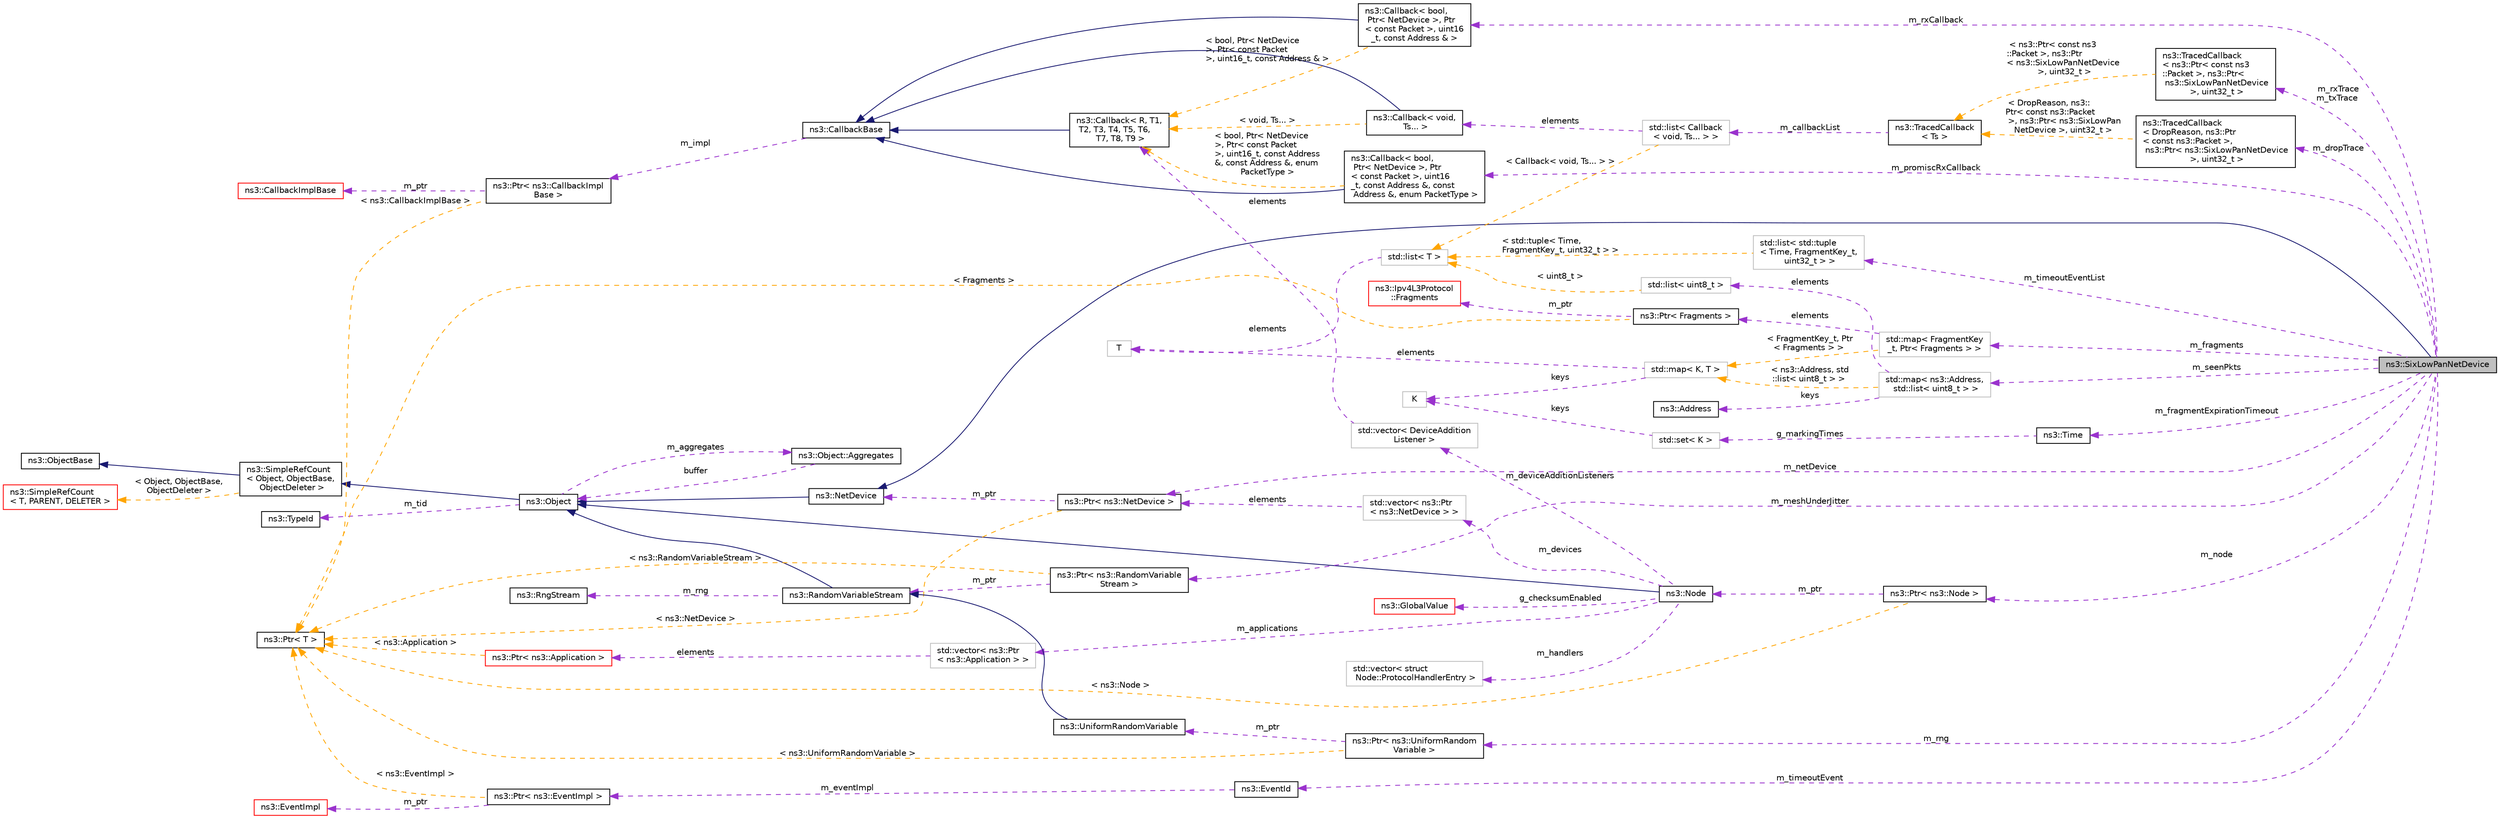 digraph "ns3::SixLowPanNetDevice"
{
 // LATEX_PDF_SIZE
  edge [fontname="Helvetica",fontsize="10",labelfontname="Helvetica",labelfontsize="10"];
  node [fontname="Helvetica",fontsize="10",shape=record];
  rankdir="LR";
  Node1 [label="ns3::SixLowPanNetDevice",height=0.2,width=0.4,color="black", fillcolor="grey75", style="filled", fontcolor="black",tooltip="Shim performing 6LoWPAN compression, decompression and fragmentation."];
  Node2 -> Node1 [dir="back",color="midnightblue",fontsize="10",style="solid",fontname="Helvetica"];
  Node2 [label="ns3::NetDevice",height=0.2,width=0.4,color="black", fillcolor="white", style="filled",URL="$classns3_1_1_net_device.html",tooltip="Network layer to device interface."];
  Node3 -> Node2 [dir="back",color="midnightblue",fontsize="10",style="solid",fontname="Helvetica"];
  Node3 [label="ns3::Object",height=0.2,width=0.4,color="black", fillcolor="white", style="filled",URL="$classns3_1_1_object.html",tooltip="A base class which provides memory management and object aggregation."];
  Node4 -> Node3 [dir="back",color="midnightblue",fontsize="10",style="solid",fontname="Helvetica"];
  Node4 [label="ns3::SimpleRefCount\l\< Object, ObjectBase,\l ObjectDeleter \>",height=0.2,width=0.4,color="black", fillcolor="white", style="filled",URL="$classns3_1_1_simple_ref_count.html",tooltip=" "];
  Node5 -> Node4 [dir="back",color="midnightblue",fontsize="10",style="solid",fontname="Helvetica"];
  Node5 [label="ns3::ObjectBase",height=0.2,width=0.4,color="black", fillcolor="white", style="filled",URL="$classns3_1_1_object_base.html",tooltip="Anchor the ns-3 type and attribute system."];
  Node6 -> Node4 [dir="back",color="orange",fontsize="10",style="dashed",label=" \< Object, ObjectBase,\l ObjectDeleter \>" ,fontname="Helvetica"];
  Node6 [label="ns3::SimpleRefCount\l\< T, PARENT, DELETER \>",height=0.2,width=0.4,color="red", fillcolor="white", style="filled",URL="$classns3_1_1_simple_ref_count.html",tooltip="A template-based reference counting class."];
  Node8 -> Node3 [dir="back",color="darkorchid3",fontsize="10",style="dashed",label=" m_tid" ,fontname="Helvetica"];
  Node8 [label="ns3::TypeId",height=0.2,width=0.4,color="black", fillcolor="white", style="filled",URL="$classns3_1_1_type_id.html",tooltip="a unique identifier for an interface."];
  Node9 -> Node3 [dir="back",color="darkorchid3",fontsize="10",style="dashed",label=" m_aggregates" ,fontname="Helvetica"];
  Node9 [label="ns3::Object::Aggregates",height=0.2,width=0.4,color="black", fillcolor="white", style="filled",URL="$structns3_1_1_object_1_1_aggregates.html",tooltip="The list of Objects aggregated to this one."];
  Node3 -> Node9 [dir="back",color="darkorchid3",fontsize="10",style="dashed",label=" buffer" ,fontname="Helvetica"];
  Node10 -> Node1 [dir="back",color="darkorchid3",fontsize="10",style="dashed",label=" m_promiscRxCallback" ,fontname="Helvetica"];
  Node10 [label="ns3::Callback\< bool,\l Ptr\< NetDevice \>, Ptr\l\< const Packet \>, uint16\l_t, const Address &, const\l Address &, enum PacketType \>",height=0.2,width=0.4,color="black", fillcolor="white", style="filled",URL="$classns3_1_1_callback.html",tooltip=" "];
  Node11 -> Node10 [dir="back",color="midnightblue",fontsize="10",style="solid",fontname="Helvetica"];
  Node11 [label="ns3::CallbackBase",height=0.2,width=0.4,color="black", fillcolor="white", style="filled",URL="$classns3_1_1_callback_base.html",tooltip="Base class for Callback class."];
  Node12 -> Node11 [dir="back",color="darkorchid3",fontsize="10",style="dashed",label=" m_impl" ,fontname="Helvetica"];
  Node12 [label="ns3::Ptr\< ns3::CallbackImpl\lBase \>",height=0.2,width=0.4,color="black", fillcolor="white", style="filled",URL="$classns3_1_1_ptr.html",tooltip=" "];
  Node13 -> Node12 [dir="back",color="darkorchid3",fontsize="10",style="dashed",label=" m_ptr" ,fontname="Helvetica"];
  Node13 [label="ns3::CallbackImplBase",height=0.2,width=0.4,color="red", fillcolor="white", style="filled",URL="$classns3_1_1_callback_impl_base.html",tooltip="Abstract base class for CallbackImpl Provides reference counting and equality test."];
  Node15 -> Node12 [dir="back",color="orange",fontsize="10",style="dashed",label=" \< ns3::CallbackImplBase \>" ,fontname="Helvetica"];
  Node15 [label="ns3::Ptr\< T \>",height=0.2,width=0.4,color="black", fillcolor="white", style="filled",URL="$classns3_1_1_ptr.html",tooltip="Smart pointer class similar to boost::intrusive_ptr."];
  Node16 -> Node10 [dir="back",color="orange",fontsize="10",style="dashed",label=" \< bool, Ptr\< NetDevice\l \>, Ptr\< const Packet\l \>, uint16_t, const Address\l &, const Address &, enum\l PacketType \>" ,fontname="Helvetica"];
  Node16 [label="ns3::Callback\< R, T1,\l T2, T3, T4, T5, T6,\l T7, T8, T9 \>",height=0.2,width=0.4,color="black", fillcolor="white", style="filled",URL="$classns3_1_1_callback.html",tooltip="Callback template class."];
  Node11 -> Node16 [dir="back",color="midnightblue",fontsize="10",style="solid",fontname="Helvetica"];
  Node17 -> Node1 [dir="back",color="darkorchid3",fontsize="10",style="dashed",label=" m_dropTrace" ,fontname="Helvetica"];
  Node17 [label="ns3::TracedCallback\l\< DropReason, ns3::Ptr\l\< const ns3::Packet \>,\l ns3::Ptr\< ns3::SixLowPanNetDevice\l \>, uint32_t \>",height=0.2,width=0.4,color="black", fillcolor="white", style="filled",URL="$classns3_1_1_traced_callback.html",tooltip=" "];
  Node18 -> Node17 [dir="back",color="orange",fontsize="10",style="dashed",label=" \< DropReason, ns3::\lPtr\< const ns3::Packet\l \>, ns3::Ptr\< ns3::SixLowPan\lNetDevice \>, uint32_t \>" ,fontname="Helvetica"];
  Node18 [label="ns3::TracedCallback\l\< Ts \>",height=0.2,width=0.4,color="black", fillcolor="white", style="filled",URL="$classns3_1_1_traced_callback.html",tooltip="Forward calls to a chain of Callback."];
  Node19 -> Node18 [dir="back",color="darkorchid3",fontsize="10",style="dashed",label=" m_callbackList" ,fontname="Helvetica"];
  Node19 [label="std::list\< Callback\l\< void, Ts... \> \>",height=0.2,width=0.4,color="grey75", fillcolor="white", style="filled",tooltip=" "];
  Node20 -> Node19 [dir="back",color="darkorchid3",fontsize="10",style="dashed",label=" elements" ,fontname="Helvetica"];
  Node20 [label="ns3::Callback\< void,\l Ts... \>",height=0.2,width=0.4,color="black", fillcolor="white", style="filled",URL="$classns3_1_1_callback.html",tooltip=" "];
  Node11 -> Node20 [dir="back",color="midnightblue",fontsize="10",style="solid",fontname="Helvetica"];
  Node16 -> Node20 [dir="back",color="orange",fontsize="10",style="dashed",label=" \< void, Ts... \>" ,fontname="Helvetica"];
  Node21 -> Node19 [dir="back",color="orange",fontsize="10",style="dashed",label=" \< Callback\< void, Ts... \> \>" ,fontname="Helvetica"];
  Node21 [label="std::list\< T \>",height=0.2,width=0.4,color="grey75", fillcolor="white", style="filled",tooltip=" "];
  Node22 -> Node21 [dir="back",color="darkorchid3",fontsize="10",style="dashed",label=" elements" ,fontname="Helvetica"];
  Node22 [label="T",height=0.2,width=0.4,color="grey75", fillcolor="white", style="filled",tooltip=" "];
  Node23 -> Node1 [dir="back",color="darkorchid3",fontsize="10",style="dashed",label=" m_node" ,fontname="Helvetica"];
  Node23 [label="ns3::Ptr\< ns3::Node \>",height=0.2,width=0.4,color="black", fillcolor="white", style="filled",URL="$classns3_1_1_ptr.html",tooltip=" "];
  Node24 -> Node23 [dir="back",color="darkorchid3",fontsize="10",style="dashed",label=" m_ptr" ,fontname="Helvetica"];
  Node24 [label="ns3::Node",height=0.2,width=0.4,color="black", fillcolor="white", style="filled",URL="$classns3_1_1_node.html",tooltip="A network Node."];
  Node3 -> Node24 [dir="back",color="midnightblue",fontsize="10",style="solid",fontname="Helvetica"];
  Node25 -> Node24 [dir="back",color="darkorchid3",fontsize="10",style="dashed",label=" m_applications" ,fontname="Helvetica"];
  Node25 [label="std::vector\< ns3::Ptr\l\< ns3::Application \> \>",height=0.2,width=0.4,color="grey75", fillcolor="white", style="filled",tooltip=" "];
  Node26 -> Node25 [dir="back",color="darkorchid3",fontsize="10",style="dashed",label=" elements" ,fontname="Helvetica"];
  Node26 [label="ns3::Ptr\< ns3::Application \>",height=0.2,width=0.4,color="red", fillcolor="white", style="filled",URL="$classns3_1_1_ptr.html",tooltip=" "];
  Node15 -> Node26 [dir="back",color="orange",fontsize="10",style="dashed",label=" \< ns3::Application \>" ,fontname="Helvetica"];
  Node36 -> Node24 [dir="back",color="darkorchid3",fontsize="10",style="dashed",label=" m_devices" ,fontname="Helvetica"];
  Node36 [label="std::vector\< ns3::Ptr\l\< ns3::NetDevice \> \>",height=0.2,width=0.4,color="grey75", fillcolor="white", style="filled",tooltip=" "];
  Node37 -> Node36 [dir="back",color="darkorchid3",fontsize="10",style="dashed",label=" elements" ,fontname="Helvetica"];
  Node37 [label="ns3::Ptr\< ns3::NetDevice \>",height=0.2,width=0.4,color="black", fillcolor="white", style="filled",URL="$classns3_1_1_ptr.html",tooltip=" "];
  Node2 -> Node37 [dir="back",color="darkorchid3",fontsize="10",style="dashed",label=" m_ptr" ,fontname="Helvetica"];
  Node15 -> Node37 [dir="back",color="orange",fontsize="10",style="dashed",label=" \< ns3::NetDevice \>" ,fontname="Helvetica"];
  Node38 -> Node24 [dir="back",color="darkorchid3",fontsize="10",style="dashed",label=" g_checksumEnabled" ,fontname="Helvetica"];
  Node38 [label="ns3::GlobalValue",height=0.2,width=0.4,color="red", fillcolor="white", style="filled",URL="$classns3_1_1_global_value.html",tooltip="Hold a so-called 'global value'."];
  Node47 -> Node24 [dir="back",color="darkorchid3",fontsize="10",style="dashed",label=" m_handlers" ,fontname="Helvetica"];
  Node47 [label="std::vector\< struct\l Node::ProtocolHandlerEntry \>",height=0.2,width=0.4,color="grey75", fillcolor="white", style="filled",tooltip=" "];
  Node50 -> Node24 [dir="back",color="darkorchid3",fontsize="10",style="dashed",label=" m_deviceAdditionListeners" ,fontname="Helvetica"];
  Node50 [label="std::vector\< DeviceAddition\lListener \>",height=0.2,width=0.4,color="grey75", fillcolor="white", style="filled",tooltip=" "];
  Node16 -> Node50 [dir="back",color="darkorchid3",fontsize="10",style="dashed",label=" elements" ,fontname="Helvetica"];
  Node15 -> Node23 [dir="back",color="orange",fontsize="10",style="dashed",label=" \< ns3::Node \>" ,fontname="Helvetica"];
  Node51 -> Node1 [dir="back",color="darkorchid3",fontsize="10",style="dashed",label=" m_fragments" ,fontname="Helvetica"];
  Node51 [label="std::map\< FragmentKey\l_t, Ptr\< Fragments \> \>",height=0.2,width=0.4,color="grey75", fillcolor="white", style="filled",tooltip=" "];
  Node52 -> Node51 [dir="back",color="darkorchid3",fontsize="10",style="dashed",label=" elements" ,fontname="Helvetica"];
  Node52 [label="ns3::Ptr\< Fragments \>",height=0.2,width=0.4,color="black", fillcolor="white", style="filled",URL="$classns3_1_1_ptr.html",tooltip=" "];
  Node53 -> Node52 [dir="back",color="darkorchid3",fontsize="10",style="dashed",label=" m_ptr" ,fontname="Helvetica"];
  Node53 [label="ns3::Ipv4L3Protocol\l::Fragments",height=0.2,width=0.4,color="red", fillcolor="white", style="filled",URL="$classns3_1_1_ipv4_l3_protocol_1_1_fragments.html",tooltip="A Set of Fragment belonging to the same packet (src, dst, identification and proto)"];
  Node15 -> Node52 [dir="back",color="orange",fontsize="10",style="dashed",label=" \< Fragments \>" ,fontname="Helvetica"];
  Node57 -> Node51 [dir="back",color="orange",fontsize="10",style="dashed",label=" \< FragmentKey_t, Ptr\l\< Fragments \> \>" ,fontname="Helvetica"];
  Node57 [label="std::map\< K, T \>",height=0.2,width=0.4,color="grey75", fillcolor="white", style="filled",tooltip=" "];
  Node34 -> Node57 [dir="back",color="darkorchid3",fontsize="10",style="dashed",label=" keys" ,fontname="Helvetica"];
  Node34 [label="K",height=0.2,width=0.4,color="grey75", fillcolor="white", style="filled",tooltip=" "];
  Node22 -> Node57 [dir="back",color="darkorchid3",fontsize="10",style="dashed",label=" elements" ,fontname="Helvetica"];
  Node28 -> Node1 [dir="back",color="darkorchid3",fontsize="10",style="dashed",label=" m_timeoutEvent" ,fontname="Helvetica"];
  Node28 [label="ns3::EventId",height=0.2,width=0.4,color="black", fillcolor="white", style="filled",URL="$classns3_1_1_event_id.html",tooltip="An identifier for simulation events."];
  Node29 -> Node28 [dir="back",color="darkorchid3",fontsize="10",style="dashed",label=" m_eventImpl" ,fontname="Helvetica"];
  Node29 [label="ns3::Ptr\< ns3::EventImpl \>",height=0.2,width=0.4,color="black", fillcolor="white", style="filled",URL="$classns3_1_1_ptr.html",tooltip=" "];
  Node30 -> Node29 [dir="back",color="darkorchid3",fontsize="10",style="dashed",label=" m_ptr" ,fontname="Helvetica"];
  Node30 [label="ns3::EventImpl",height=0.2,width=0.4,color="red", fillcolor="white", style="filled",URL="$classns3_1_1_event_impl.html",tooltip="A simulation event."];
  Node15 -> Node29 [dir="back",color="orange",fontsize="10",style="dashed",label=" \< ns3::EventImpl \>" ,fontname="Helvetica"];
  Node58 -> Node1 [dir="back",color="darkorchid3",fontsize="10",style="dashed",label=" m_rxTrace\nm_txTrace" ,fontname="Helvetica"];
  Node58 [label="ns3::TracedCallback\l\< ns3::Ptr\< const ns3\l::Packet \>, ns3::Ptr\<\l ns3::SixLowPanNetDevice\l \>, uint32_t \>",height=0.2,width=0.4,color="black", fillcolor="white", style="filled",URL="$classns3_1_1_traced_callback.html",tooltip=" "];
  Node18 -> Node58 [dir="back",color="orange",fontsize="10",style="dashed",label=" \< ns3::Ptr\< const ns3\l::Packet \>, ns3::Ptr\l\< ns3::SixLowPanNetDevice\l \>, uint32_t \>" ,fontname="Helvetica"];
  Node37 -> Node1 [dir="back",color="darkorchid3",fontsize="10",style="dashed",label=" m_netDevice" ,fontname="Helvetica"];
  Node59 -> Node1 [dir="back",color="darkorchid3",fontsize="10",style="dashed",label=" m_seenPkts" ,fontname="Helvetica"];
  Node59 [label="std::map\< ns3::Address,\l std::list\< uint8_t \> \>",height=0.2,width=0.4,color="grey75", fillcolor="white", style="filled",tooltip=" "];
  Node60 -> Node59 [dir="back",color="darkorchid3",fontsize="10",style="dashed",label=" keys" ,fontname="Helvetica"];
  Node60 [label="ns3::Address",height=0.2,width=0.4,color="black", fillcolor="white", style="filled",URL="$classns3_1_1_address.html",tooltip="a polymophic address class"];
  Node61 -> Node59 [dir="back",color="darkorchid3",fontsize="10",style="dashed",label=" elements" ,fontname="Helvetica"];
  Node61 [label="std::list\< uint8_t \>",height=0.2,width=0.4,color="grey75", fillcolor="white", style="filled",tooltip=" "];
  Node21 -> Node61 [dir="back",color="orange",fontsize="10",style="dashed",label=" \< uint8_t \>" ,fontname="Helvetica"];
  Node57 -> Node59 [dir="back",color="orange",fontsize="10",style="dashed",label=" \< ns3::Address, std\l::list\< uint8_t \> \>" ,fontname="Helvetica"];
  Node62 -> Node1 [dir="back",color="darkorchid3",fontsize="10",style="dashed",label=" m_rxCallback" ,fontname="Helvetica"];
  Node62 [label="ns3::Callback\< bool,\l Ptr\< NetDevice \>, Ptr\l\< const Packet \>, uint16\l_t, const Address & \>",height=0.2,width=0.4,color="black", fillcolor="white", style="filled",URL="$classns3_1_1_callback.html",tooltip=" "];
  Node11 -> Node62 [dir="back",color="midnightblue",fontsize="10",style="solid",fontname="Helvetica"];
  Node16 -> Node62 [dir="back",color="orange",fontsize="10",style="dashed",label=" \< bool, Ptr\< NetDevice\l \>, Ptr\< const Packet\l \>, uint16_t, const Address & \>" ,fontname="Helvetica"];
  Node32 -> Node1 [dir="back",color="darkorchid3",fontsize="10",style="dashed",label=" m_fragmentExpirationTimeout" ,fontname="Helvetica"];
  Node32 [label="ns3::Time",height=0.2,width=0.4,color="black", fillcolor="white", style="filled",URL="$classns3_1_1_time.html",tooltip="Simulation virtual time values and global simulation resolution."];
  Node33 -> Node32 [dir="back",color="darkorchid3",fontsize="10",style="dashed",label=" g_markingTimes" ,fontname="Helvetica"];
  Node33 [label="std::set\< K \>",height=0.2,width=0.4,color="grey75", fillcolor="white", style="filled",tooltip=" "];
  Node34 -> Node33 [dir="back",color="darkorchid3",fontsize="10",style="dashed",label=" keys" ,fontname="Helvetica"];
  Node63 -> Node1 [dir="back",color="darkorchid3",fontsize="10",style="dashed",label=" m_meshUnderJitter" ,fontname="Helvetica"];
  Node63 [label="ns3::Ptr\< ns3::RandomVariable\lStream \>",height=0.2,width=0.4,color="black", fillcolor="white", style="filled",URL="$classns3_1_1_ptr.html",tooltip=" "];
  Node64 -> Node63 [dir="back",color="darkorchid3",fontsize="10",style="dashed",label=" m_ptr" ,fontname="Helvetica"];
  Node64 [label="ns3::RandomVariableStream",height=0.2,width=0.4,color="black", fillcolor="white", style="filled",URL="$classns3_1_1_random_variable_stream.html",tooltip="The basic uniform Random Number Generator (RNG)."];
  Node3 -> Node64 [dir="back",color="midnightblue",fontsize="10",style="solid",fontname="Helvetica"];
  Node65 -> Node64 [dir="back",color="darkorchid3",fontsize="10",style="dashed",label=" m_rng" ,fontname="Helvetica"];
  Node65 [label="ns3::RngStream",height=0.2,width=0.4,color="black", fillcolor="white", style="filled",URL="$classns3_1_1_rng_stream.html",tooltip="Combined Multiple-Recursive Generator MRG32k3a."];
  Node15 -> Node63 [dir="back",color="orange",fontsize="10",style="dashed",label=" \< ns3::RandomVariableStream \>" ,fontname="Helvetica"];
  Node66 -> Node1 [dir="back",color="darkorchid3",fontsize="10",style="dashed",label=" m_rng" ,fontname="Helvetica"];
  Node66 [label="ns3::Ptr\< ns3::UniformRandom\lVariable \>",height=0.2,width=0.4,color="black", fillcolor="white", style="filled",URL="$classns3_1_1_ptr.html",tooltip=" "];
  Node67 -> Node66 [dir="back",color="darkorchid3",fontsize="10",style="dashed",label=" m_ptr" ,fontname="Helvetica"];
  Node67 [label="ns3::UniformRandomVariable",height=0.2,width=0.4,color="black", fillcolor="white", style="filled",URL="$classns3_1_1_uniform_random_variable.html",tooltip="The uniform distribution Random Number Generator (RNG)."];
  Node64 -> Node67 [dir="back",color="midnightblue",fontsize="10",style="solid",fontname="Helvetica"];
  Node15 -> Node66 [dir="back",color="orange",fontsize="10",style="dashed",label=" \< ns3::UniformRandomVariable \>" ,fontname="Helvetica"];
  Node68 -> Node1 [dir="back",color="darkorchid3",fontsize="10",style="dashed",label=" m_timeoutEventList" ,fontname="Helvetica"];
  Node68 [label="std::list\< std::tuple\l\< Time, FragmentKey_t,\l uint32_t \> \>",height=0.2,width=0.4,color="grey75", fillcolor="white", style="filled",tooltip=" "];
  Node21 -> Node68 [dir="back",color="orange",fontsize="10",style="dashed",label=" \< std::tuple\< Time,\l FragmentKey_t, uint32_t \> \>" ,fontname="Helvetica"];
}
